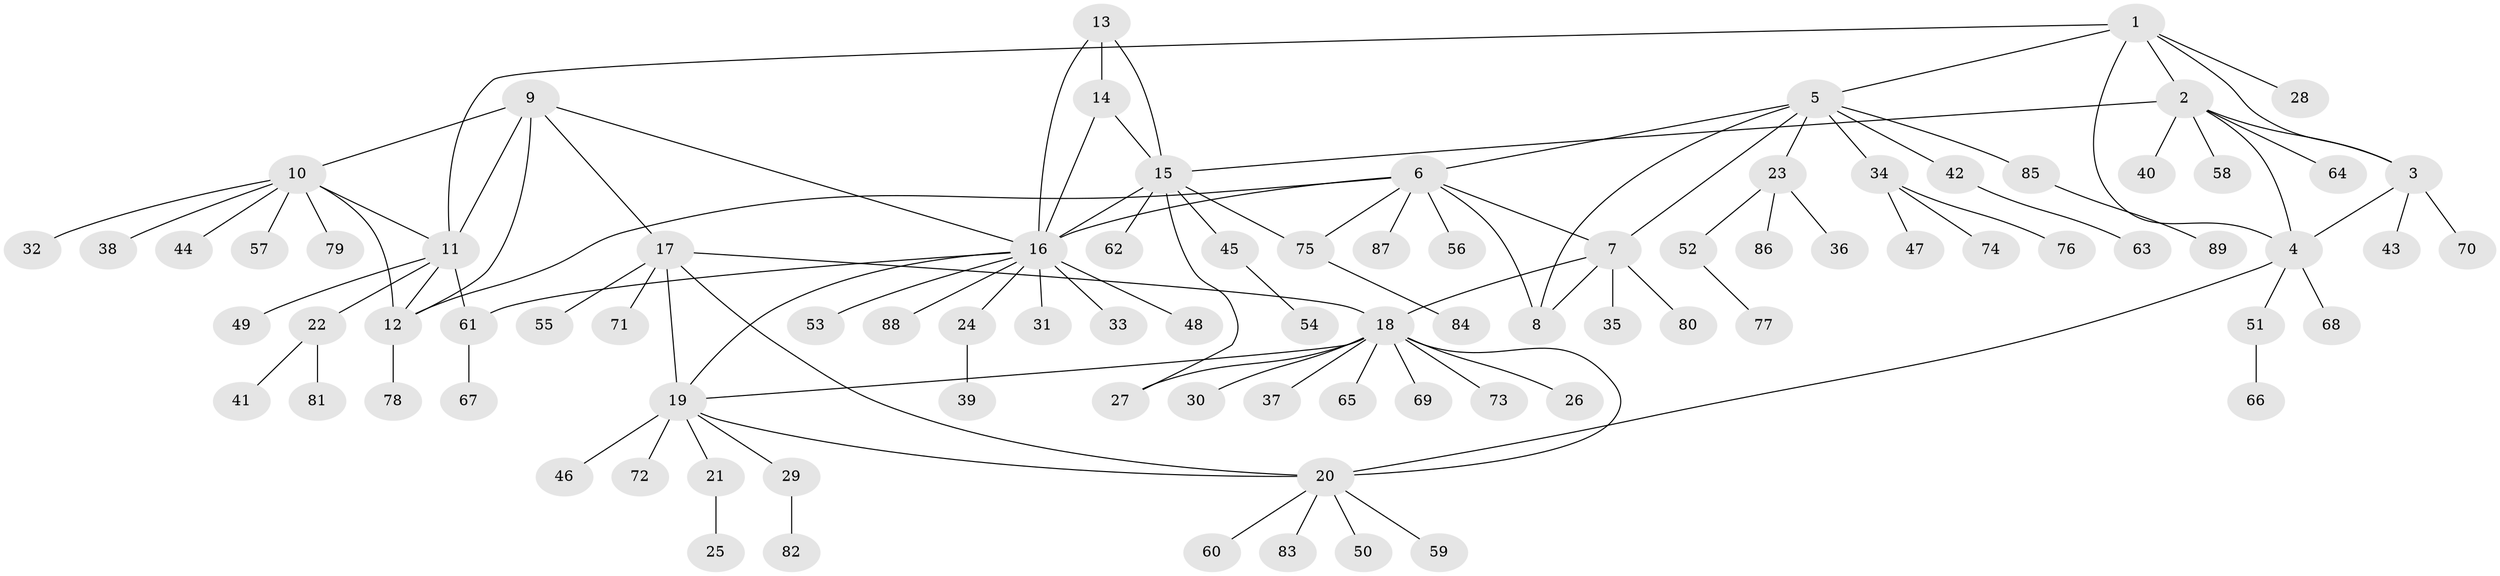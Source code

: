 // coarse degree distribution, {4: 0.015151515151515152, 9: 0.045454545454545456, 3: 0.06060606060606061, 10: 0.030303030303030304, 5: 0.030303030303030304, 6: 0.015151515151515152, 7: 0.030303030303030304, 2: 0.07575757575757576, 11: 0.015151515151515152, 8: 0.015151515151515152, 1: 0.6666666666666666}
// Generated by graph-tools (version 1.1) at 2025/24/03/03/25 07:24:13]
// undirected, 89 vertices, 112 edges
graph export_dot {
graph [start="1"]
  node [color=gray90,style=filled];
  1;
  2;
  3;
  4;
  5;
  6;
  7;
  8;
  9;
  10;
  11;
  12;
  13;
  14;
  15;
  16;
  17;
  18;
  19;
  20;
  21;
  22;
  23;
  24;
  25;
  26;
  27;
  28;
  29;
  30;
  31;
  32;
  33;
  34;
  35;
  36;
  37;
  38;
  39;
  40;
  41;
  42;
  43;
  44;
  45;
  46;
  47;
  48;
  49;
  50;
  51;
  52;
  53;
  54;
  55;
  56;
  57;
  58;
  59;
  60;
  61;
  62;
  63;
  64;
  65;
  66;
  67;
  68;
  69;
  70;
  71;
  72;
  73;
  74;
  75;
  76;
  77;
  78;
  79;
  80;
  81;
  82;
  83;
  84;
  85;
  86;
  87;
  88;
  89;
  1 -- 2;
  1 -- 3;
  1 -- 4;
  1 -- 5;
  1 -- 11;
  1 -- 28;
  2 -- 3;
  2 -- 4;
  2 -- 15;
  2 -- 40;
  2 -- 58;
  2 -- 64;
  3 -- 4;
  3 -- 43;
  3 -- 70;
  4 -- 20;
  4 -- 51;
  4 -- 68;
  5 -- 6;
  5 -- 7;
  5 -- 8;
  5 -- 23;
  5 -- 34;
  5 -- 42;
  5 -- 85;
  6 -- 7;
  6 -- 8;
  6 -- 12;
  6 -- 16;
  6 -- 56;
  6 -- 75;
  6 -- 87;
  7 -- 8;
  7 -- 18;
  7 -- 35;
  7 -- 80;
  9 -- 10;
  9 -- 11;
  9 -- 12;
  9 -- 16;
  9 -- 17;
  10 -- 11;
  10 -- 12;
  10 -- 32;
  10 -- 38;
  10 -- 44;
  10 -- 57;
  10 -- 79;
  11 -- 12;
  11 -- 22;
  11 -- 49;
  11 -- 61;
  12 -- 78;
  13 -- 14;
  13 -- 15;
  13 -- 16;
  14 -- 15;
  14 -- 16;
  15 -- 16;
  15 -- 27;
  15 -- 45;
  15 -- 62;
  15 -- 75;
  16 -- 19;
  16 -- 24;
  16 -- 31;
  16 -- 33;
  16 -- 48;
  16 -- 53;
  16 -- 61;
  16 -- 88;
  17 -- 18;
  17 -- 19;
  17 -- 20;
  17 -- 55;
  17 -- 71;
  18 -- 19;
  18 -- 20;
  18 -- 26;
  18 -- 27;
  18 -- 30;
  18 -- 37;
  18 -- 65;
  18 -- 69;
  18 -- 73;
  19 -- 20;
  19 -- 21;
  19 -- 29;
  19 -- 46;
  19 -- 72;
  20 -- 50;
  20 -- 59;
  20 -- 60;
  20 -- 83;
  21 -- 25;
  22 -- 41;
  22 -- 81;
  23 -- 36;
  23 -- 52;
  23 -- 86;
  24 -- 39;
  29 -- 82;
  34 -- 47;
  34 -- 74;
  34 -- 76;
  42 -- 63;
  45 -- 54;
  51 -- 66;
  52 -- 77;
  61 -- 67;
  75 -- 84;
  85 -- 89;
}
